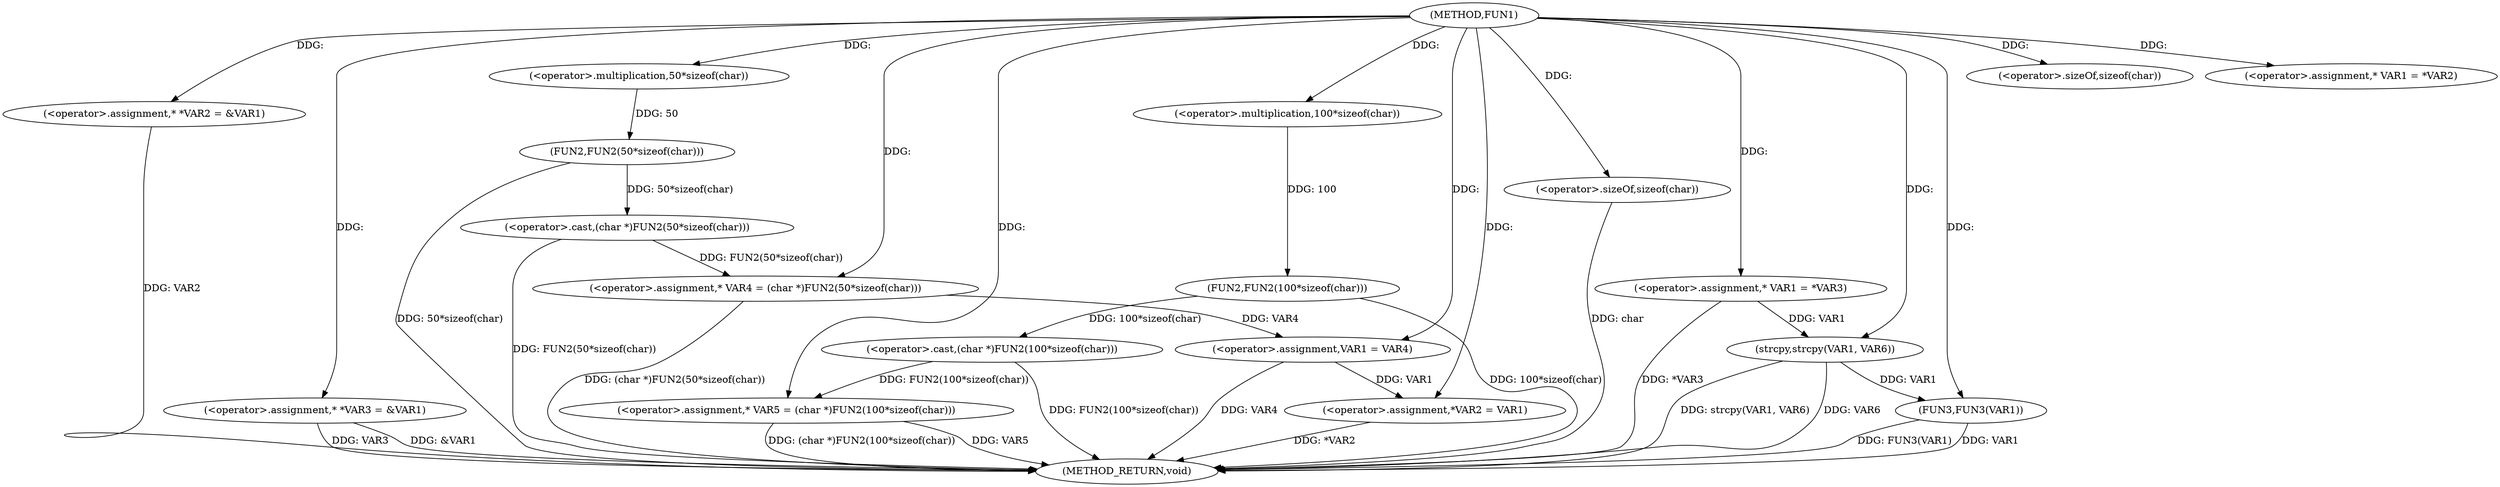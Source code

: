 digraph FUN1 {  
"1000100" [label = "(METHOD,FUN1)" ]
"1000159" [label = "(METHOD_RETURN,void)" ]
"1000104" [label = "(<operator>.assignment,* *VAR2 = &VAR1)" ]
"1000109" [label = "(<operator>.assignment,* *VAR3 = &VAR1)" ]
"1000114" [label = "(<operator>.assignment,* VAR4 = (char *)FUN2(50*sizeof(char)))" ]
"1000116" [label = "(<operator>.cast,(char *)FUN2(50*sizeof(char)))" ]
"1000118" [label = "(FUN2,FUN2(50*sizeof(char)))" ]
"1000119" [label = "(<operator>.multiplication,50*sizeof(char))" ]
"1000121" [label = "(<operator>.sizeOf,sizeof(char))" ]
"1000124" [label = "(<operator>.assignment,* VAR5 = (char *)FUN2(100*sizeof(char)))" ]
"1000126" [label = "(<operator>.cast,(char *)FUN2(100*sizeof(char)))" ]
"1000128" [label = "(FUN2,FUN2(100*sizeof(char)))" ]
"1000129" [label = "(<operator>.multiplication,100*sizeof(char))" ]
"1000131" [label = "(<operator>.sizeOf,sizeof(char))" ]
"1000135" [label = "(<operator>.assignment,* VAR1 = *VAR2)" ]
"1000139" [label = "(<operator>.assignment,VAR1 = VAR4)" ]
"1000142" [label = "(<operator>.assignment,*VAR2 = VAR1)" ]
"1000148" [label = "(<operator>.assignment,* VAR1 = *VAR3)" ]
"1000154" [label = "(strcpy,strcpy(VAR1, VAR6))" ]
"1000157" [label = "(FUN3,FUN3(VAR1))" ]
  "1000124" -> "1000159"  [ label = "DDG: (char *)FUN2(100*sizeof(char))"] 
  "1000124" -> "1000159"  [ label = "DDG: VAR5"] 
  "1000157" -> "1000159"  [ label = "DDG: FUN3(VAR1)"] 
  "1000104" -> "1000159"  [ label = "DDG: VAR2"] 
  "1000116" -> "1000159"  [ label = "DDG: FUN2(50*sizeof(char))"] 
  "1000154" -> "1000159"  [ label = "DDG: strcpy(VAR1, VAR6)"] 
  "1000142" -> "1000159"  [ label = "DDG: *VAR2"] 
  "1000148" -> "1000159"  [ label = "DDG: *VAR3"] 
  "1000118" -> "1000159"  [ label = "DDG: 50*sizeof(char)"] 
  "1000131" -> "1000159"  [ label = "DDG: char"] 
  "1000139" -> "1000159"  [ label = "DDG: VAR4"] 
  "1000128" -> "1000159"  [ label = "DDG: 100*sizeof(char)"] 
  "1000157" -> "1000159"  [ label = "DDG: VAR1"] 
  "1000109" -> "1000159"  [ label = "DDG: VAR3"] 
  "1000126" -> "1000159"  [ label = "DDG: FUN2(100*sizeof(char))"] 
  "1000154" -> "1000159"  [ label = "DDG: VAR6"] 
  "1000109" -> "1000159"  [ label = "DDG: &VAR1"] 
  "1000114" -> "1000159"  [ label = "DDG: (char *)FUN2(50*sizeof(char))"] 
  "1000100" -> "1000104"  [ label = "DDG: "] 
  "1000100" -> "1000109"  [ label = "DDG: "] 
  "1000116" -> "1000114"  [ label = "DDG: FUN2(50*sizeof(char))"] 
  "1000100" -> "1000114"  [ label = "DDG: "] 
  "1000118" -> "1000116"  [ label = "DDG: 50*sizeof(char)"] 
  "1000119" -> "1000118"  [ label = "DDG: 50"] 
  "1000100" -> "1000119"  [ label = "DDG: "] 
  "1000100" -> "1000121"  [ label = "DDG: "] 
  "1000126" -> "1000124"  [ label = "DDG: FUN2(100*sizeof(char))"] 
  "1000100" -> "1000124"  [ label = "DDG: "] 
  "1000128" -> "1000126"  [ label = "DDG: 100*sizeof(char)"] 
  "1000129" -> "1000128"  [ label = "DDG: 100"] 
  "1000100" -> "1000129"  [ label = "DDG: "] 
  "1000100" -> "1000131"  [ label = "DDG: "] 
  "1000100" -> "1000135"  [ label = "DDG: "] 
  "1000114" -> "1000139"  [ label = "DDG: VAR4"] 
  "1000100" -> "1000139"  [ label = "DDG: "] 
  "1000139" -> "1000142"  [ label = "DDG: VAR1"] 
  "1000100" -> "1000142"  [ label = "DDG: "] 
  "1000100" -> "1000148"  [ label = "DDG: "] 
  "1000148" -> "1000154"  [ label = "DDG: VAR1"] 
  "1000100" -> "1000154"  [ label = "DDG: "] 
  "1000154" -> "1000157"  [ label = "DDG: VAR1"] 
  "1000100" -> "1000157"  [ label = "DDG: "] 
}

